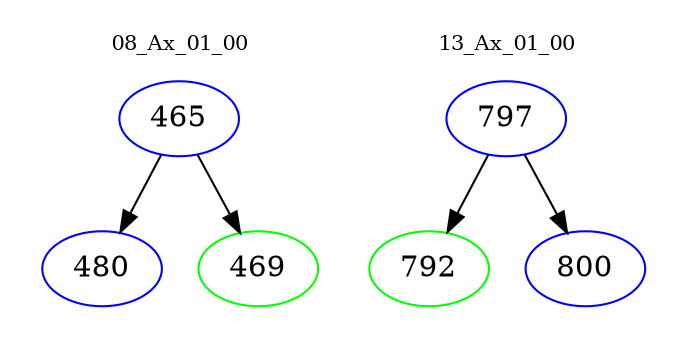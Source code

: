 digraph{
subgraph cluster_0 {
color = white
label = "08_Ax_01_00";
fontsize=10;
T0_465 [label="465", color="blue"]
T0_465 -> T0_480 [color="black"]
T0_480 [label="480", color="blue"]
T0_465 -> T0_469 [color="black"]
T0_469 [label="469", color="green"]
}
subgraph cluster_1 {
color = white
label = "13_Ax_01_00";
fontsize=10;
T1_797 [label="797", color="blue"]
T1_797 -> T1_792 [color="black"]
T1_792 [label="792", color="green"]
T1_797 -> T1_800 [color="black"]
T1_800 [label="800", color="blue"]
}
}
